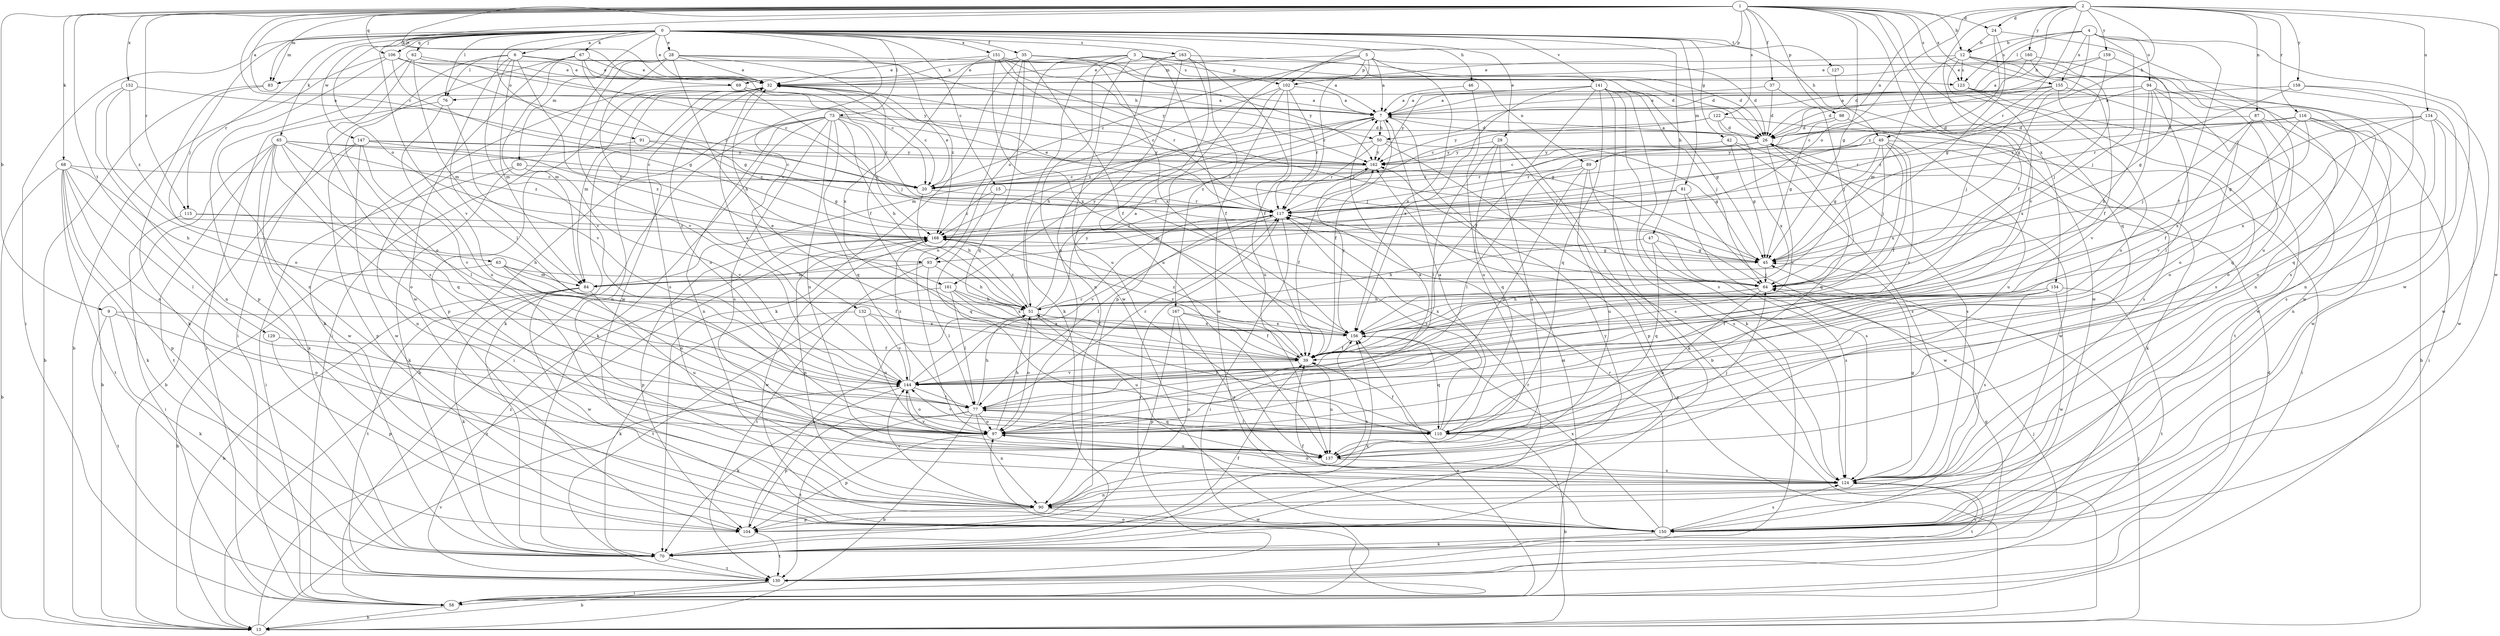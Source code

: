 strict digraph  {
0;
1;
2;
3;
4;
5;
6;
7;
9;
12;
13;
15;
20;
24;
26;
28;
29;
32;
35;
37;
39;
42;
45;
46;
47;
49;
50;
51;
58;
62;
63;
64;
65;
67;
68;
69;
70;
73;
76;
77;
80;
81;
83;
84;
87;
89;
90;
91;
93;
94;
97;
98;
102;
104;
106;
110;
115;
116;
117;
122;
123;
124;
127;
129;
130;
132;
134;
137;
141;
144;
147;
150;
151;
152;
154;
155;
156;
158;
159;
160;
161;
162;
163;
167;
168;
0 -> 6  [label=a];
0 -> 15  [label=c];
0 -> 28  [label=e];
0 -> 29  [label=e];
0 -> 32  [label=e];
0 -> 35  [label=f];
0 -> 42  [label=g];
0 -> 46  [label=h];
0 -> 47  [label=h];
0 -> 49  [label=h];
0 -> 58  [label=i];
0 -> 62  [label=j];
0 -> 63  [label=j];
0 -> 65  [label=k];
0 -> 67  [label=k];
0 -> 73  [label=l];
0 -> 76  [label=l];
0 -> 80  [label=m];
0 -> 81  [label=m];
0 -> 83  [label=m];
0 -> 91  [label=o];
0 -> 93  [label=o];
0 -> 106  [label=q];
0 -> 115  [label=r];
0 -> 127  [label=t];
0 -> 132  [label=u];
0 -> 141  [label=v];
0 -> 144  [label=v];
0 -> 147  [label=w];
0 -> 151  [label=x];
0 -> 163  [label=z];
0 -> 167  [label=z];
1 -> 7  [label=a];
1 -> 9  [label=b];
1 -> 12  [label=b];
1 -> 20  [label=c];
1 -> 24  [label=d];
1 -> 32  [label=e];
1 -> 37  [label=f];
1 -> 39  [label=f];
1 -> 45  [label=g];
1 -> 68  [label=k];
1 -> 69  [label=k];
1 -> 83  [label=m];
1 -> 98  [label=p];
1 -> 102  [label=p];
1 -> 106  [label=q];
1 -> 110  [label=q];
1 -> 115  [label=r];
1 -> 122  [label=s];
1 -> 123  [label=s];
1 -> 129  [label=t];
1 -> 152  [label=x];
1 -> 154  [label=x];
1 -> 155  [label=x];
2 -> 24  [label=d];
2 -> 49  [label=h];
2 -> 50  [label=h];
2 -> 87  [label=n];
2 -> 89  [label=n];
2 -> 93  [label=o];
2 -> 116  [label=r];
2 -> 117  [label=r];
2 -> 134  [label=u];
2 -> 144  [label=v];
2 -> 150  [label=w];
2 -> 158  [label=y];
2 -> 159  [label=y];
2 -> 160  [label=y];
3 -> 26  [label=d];
3 -> 39  [label=f];
3 -> 69  [label=k];
3 -> 70  [label=k];
3 -> 89  [label=n];
3 -> 90  [label=n];
3 -> 93  [label=o];
3 -> 102  [label=p];
3 -> 137  [label=u];
4 -> 12  [label=b];
4 -> 39  [label=f];
4 -> 45  [label=g];
4 -> 64  [label=j];
4 -> 76  [label=l];
4 -> 94  [label=o];
4 -> 123  [label=s];
4 -> 150  [label=w];
4 -> 155  [label=x];
5 -> 7  [label=a];
5 -> 20  [label=c];
5 -> 26  [label=d];
5 -> 83  [label=m];
5 -> 102  [label=p];
5 -> 104  [label=p];
5 -> 117  [label=r];
5 -> 156  [label=x];
6 -> 32  [label=e];
6 -> 50  [label=h];
6 -> 76  [label=l];
6 -> 77  [label=l];
6 -> 84  [label=m];
6 -> 97  [label=o];
6 -> 123  [label=s];
6 -> 144  [label=v];
6 -> 161  [label=y];
7 -> 26  [label=d];
7 -> 39  [label=f];
7 -> 50  [label=h];
7 -> 58  [label=i];
7 -> 84  [label=m];
7 -> 161  [label=y];
7 -> 168  [label=z];
9 -> 70  [label=k];
9 -> 97  [label=o];
9 -> 130  [label=t];
9 -> 156  [label=x];
12 -> 32  [label=e];
12 -> 39  [label=f];
12 -> 84  [label=m];
12 -> 90  [label=n];
12 -> 97  [label=o];
12 -> 123  [label=s];
12 -> 124  [label=s];
12 -> 150  [label=w];
13 -> 64  [label=j];
13 -> 144  [label=v];
13 -> 162  [label=y];
13 -> 168  [label=z];
15 -> 110  [label=q];
15 -> 117  [label=r];
15 -> 168  [label=z];
20 -> 32  [label=e];
20 -> 51  [label=h];
20 -> 117  [label=r];
24 -> 12  [label=b];
24 -> 45  [label=g];
24 -> 137  [label=u];
24 -> 168  [label=z];
26 -> 7  [label=a];
26 -> 20  [label=c];
26 -> 70  [label=k];
26 -> 110  [label=q];
26 -> 117  [label=r];
26 -> 124  [label=s];
26 -> 144  [label=v];
26 -> 162  [label=y];
28 -> 7  [label=a];
28 -> 32  [label=e];
28 -> 51  [label=h];
28 -> 58  [label=i];
28 -> 144  [label=v];
28 -> 150  [label=w];
28 -> 156  [label=x];
28 -> 168  [label=z];
29 -> 70  [label=k];
29 -> 77  [label=l];
29 -> 104  [label=p];
29 -> 110  [label=q];
29 -> 137  [label=u];
29 -> 162  [label=y];
32 -> 7  [label=a];
32 -> 20  [label=c];
32 -> 45  [label=g];
32 -> 70  [label=k];
32 -> 84  [label=m];
32 -> 90  [label=n];
32 -> 97  [label=o];
32 -> 104  [label=p];
32 -> 124  [label=s];
35 -> 32  [label=e];
35 -> 39  [label=f];
35 -> 70  [label=k];
35 -> 97  [label=o];
35 -> 110  [label=q];
35 -> 156  [label=x];
35 -> 162  [label=y];
37 -> 7  [label=a];
37 -> 26  [label=d];
37 -> 64  [label=j];
39 -> 32  [label=e];
39 -> 137  [label=u];
39 -> 144  [label=v];
39 -> 168  [label=z];
42 -> 45  [label=g];
42 -> 124  [label=s];
42 -> 150  [label=w];
42 -> 162  [label=y];
45 -> 64  [label=j];
46 -> 7  [label=a];
46 -> 137  [label=u];
47 -> 45  [label=g];
47 -> 51  [label=h];
47 -> 110  [label=q];
47 -> 124  [label=s];
49 -> 39  [label=f];
49 -> 45  [label=g];
49 -> 58  [label=i];
49 -> 64  [label=j];
49 -> 117  [label=r];
49 -> 144  [label=v];
49 -> 156  [label=x];
49 -> 162  [label=y];
50 -> 45  [label=g];
50 -> 117  [label=r];
50 -> 124  [label=s];
50 -> 162  [label=y];
50 -> 168  [label=z];
51 -> 7  [label=a];
51 -> 97  [label=o];
51 -> 137  [label=u];
51 -> 156  [label=x];
51 -> 162  [label=y];
51 -> 168  [label=z];
58 -> 13  [label=b];
58 -> 26  [label=d];
58 -> 97  [label=o];
58 -> 156  [label=x];
62 -> 20  [label=c];
62 -> 32  [label=e];
62 -> 84  [label=m];
62 -> 90  [label=n];
62 -> 124  [label=s];
63 -> 13  [label=b];
63 -> 39  [label=f];
63 -> 64  [label=j];
63 -> 84  [label=m];
63 -> 97  [label=o];
64 -> 51  [label=h];
64 -> 137  [label=u];
64 -> 156  [label=x];
65 -> 13  [label=b];
65 -> 20  [label=c];
65 -> 70  [label=k];
65 -> 77  [label=l];
65 -> 97  [label=o];
65 -> 110  [label=q];
65 -> 130  [label=t];
65 -> 150  [label=w];
65 -> 162  [label=y];
65 -> 168  [label=z];
67 -> 20  [label=c];
67 -> 32  [label=e];
67 -> 45  [label=g];
67 -> 58  [label=i];
67 -> 84  [label=m];
67 -> 150  [label=w];
68 -> 13  [label=b];
68 -> 20  [label=c];
68 -> 51  [label=h];
68 -> 70  [label=k];
68 -> 77  [label=l];
68 -> 97  [label=o];
68 -> 104  [label=p];
68 -> 130  [label=t];
69 -> 7  [label=a];
69 -> 64  [label=j];
69 -> 70  [label=k];
69 -> 117  [label=r];
70 -> 39  [label=f];
70 -> 117  [label=r];
70 -> 124  [label=s];
70 -> 130  [label=t];
70 -> 156  [label=x];
73 -> 13  [label=b];
73 -> 26  [label=d];
73 -> 51  [label=h];
73 -> 58  [label=i];
73 -> 64  [label=j];
73 -> 70  [label=k];
73 -> 90  [label=n];
73 -> 110  [label=q];
73 -> 124  [label=s];
73 -> 137  [label=u];
73 -> 168  [label=z];
76 -> 58  [label=i];
76 -> 137  [label=u];
76 -> 144  [label=v];
77 -> 13  [label=b];
77 -> 51  [label=h];
77 -> 90  [label=n];
77 -> 97  [label=o];
77 -> 104  [label=p];
77 -> 110  [label=q];
77 -> 117  [label=r];
77 -> 130  [label=t];
80 -> 20  [label=c];
80 -> 58  [label=i];
80 -> 70  [label=k];
80 -> 144  [label=v];
81 -> 84  [label=m];
81 -> 117  [label=r];
81 -> 124  [label=s];
81 -> 150  [label=w];
83 -> 13  [label=b];
83 -> 70  [label=k];
84 -> 13  [label=b];
84 -> 70  [label=k];
84 -> 130  [label=t];
84 -> 137  [label=u];
84 -> 150  [label=w];
87 -> 26  [label=d];
87 -> 39  [label=f];
87 -> 64  [label=j];
87 -> 90  [label=n];
87 -> 97  [label=o];
89 -> 20  [label=c];
89 -> 77  [label=l];
89 -> 97  [label=o];
89 -> 124  [label=s];
89 -> 137  [label=u];
90 -> 104  [label=p];
90 -> 144  [label=v];
90 -> 150  [label=w];
90 -> 156  [label=x];
90 -> 162  [label=y];
91 -> 45  [label=g];
91 -> 90  [label=n];
91 -> 162  [label=y];
93 -> 51  [label=h];
93 -> 77  [label=l];
93 -> 84  [label=m];
93 -> 130  [label=t];
94 -> 7  [label=a];
94 -> 51  [label=h];
94 -> 77  [label=l];
94 -> 97  [label=o];
94 -> 110  [label=q];
94 -> 144  [label=v];
94 -> 168  [label=z];
97 -> 7  [label=a];
97 -> 51  [label=h];
97 -> 104  [label=p];
97 -> 137  [label=u];
98 -> 26  [label=d];
98 -> 45  [label=g];
98 -> 124  [label=s];
102 -> 7  [label=a];
102 -> 20  [label=c];
102 -> 51  [label=h];
102 -> 117  [label=r];
102 -> 137  [label=u];
102 -> 150  [label=w];
104 -> 51  [label=h];
104 -> 130  [label=t];
106 -> 13  [label=b];
106 -> 32  [label=e];
106 -> 45  [label=g];
106 -> 104  [label=p];
106 -> 117  [label=r];
106 -> 162  [label=y];
110 -> 7  [label=a];
110 -> 13  [label=b];
110 -> 39  [label=f];
110 -> 51  [label=h];
110 -> 77  [label=l];
110 -> 117  [label=r];
110 -> 144  [label=v];
115 -> 51  [label=h];
115 -> 58  [label=i];
115 -> 168  [label=z];
116 -> 26  [label=d];
116 -> 58  [label=i];
116 -> 97  [label=o];
116 -> 117  [label=r];
116 -> 144  [label=v];
116 -> 150  [label=w];
116 -> 156  [label=x];
117 -> 32  [label=e];
117 -> 58  [label=i];
117 -> 64  [label=j];
117 -> 77  [label=l];
117 -> 144  [label=v];
117 -> 168  [label=z];
122 -> 20  [label=c];
122 -> 26  [label=d];
122 -> 137  [label=u];
122 -> 156  [label=x];
122 -> 162  [label=y];
123 -> 13  [label=b];
123 -> 130  [label=t];
123 -> 156  [label=x];
124 -> 45  [label=g];
124 -> 90  [label=n];
124 -> 97  [label=o];
124 -> 130  [label=t];
127 -> 150  [label=w];
129 -> 39  [label=f];
129 -> 104  [label=p];
130 -> 13  [label=b];
130 -> 45  [label=g];
130 -> 58  [label=i];
130 -> 64  [label=j];
130 -> 117  [label=r];
130 -> 168  [label=z];
132 -> 70  [label=k];
132 -> 97  [label=o];
132 -> 144  [label=v];
132 -> 156  [label=x];
134 -> 26  [label=d];
134 -> 45  [label=g];
134 -> 97  [label=o];
134 -> 124  [label=s];
134 -> 150  [label=w];
134 -> 156  [label=x];
137 -> 64  [label=j];
137 -> 124  [label=s];
137 -> 144  [label=v];
141 -> 7  [label=a];
141 -> 13  [label=b];
141 -> 39  [label=f];
141 -> 45  [label=g];
141 -> 64  [label=j];
141 -> 70  [label=k];
141 -> 110  [label=q];
141 -> 124  [label=s];
141 -> 156  [label=x];
141 -> 162  [label=y];
144 -> 32  [label=e];
144 -> 70  [label=k];
144 -> 77  [label=l];
144 -> 97  [label=o];
144 -> 117  [label=r];
144 -> 168  [label=z];
147 -> 13  [label=b];
147 -> 20  [label=c];
147 -> 104  [label=p];
147 -> 144  [label=v];
147 -> 150  [label=w];
147 -> 162  [label=y];
147 -> 168  [label=z];
150 -> 39  [label=f];
150 -> 70  [label=k];
150 -> 117  [label=r];
150 -> 124  [label=s];
150 -> 156  [label=x];
151 -> 26  [label=d];
151 -> 32  [label=e];
151 -> 39  [label=f];
151 -> 64  [label=j];
151 -> 117  [label=r];
151 -> 156  [label=x];
151 -> 162  [label=y];
152 -> 7  [label=a];
152 -> 90  [label=n];
152 -> 97  [label=o];
152 -> 168  [label=z];
154 -> 39  [label=f];
154 -> 51  [label=h];
154 -> 97  [label=o];
154 -> 124  [label=s];
154 -> 130  [label=t];
154 -> 150  [label=w];
155 -> 7  [label=a];
155 -> 20  [label=c];
155 -> 26  [label=d];
155 -> 64  [label=j];
155 -> 124  [label=s];
155 -> 150  [label=w];
156 -> 39  [label=f];
156 -> 110  [label=q];
156 -> 162  [label=y];
156 -> 168  [label=z];
158 -> 7  [label=a];
158 -> 110  [label=q];
158 -> 117  [label=r];
158 -> 150  [label=w];
159 -> 26  [label=d];
159 -> 32  [label=e];
159 -> 45  [label=g];
159 -> 168  [label=z];
160 -> 7  [label=a];
160 -> 32  [label=e];
160 -> 64  [label=j];
160 -> 90  [label=n];
161 -> 39  [label=f];
161 -> 51  [label=h];
161 -> 77  [label=l];
161 -> 130  [label=t];
161 -> 156  [label=x];
162 -> 20  [label=c];
162 -> 39  [label=f];
163 -> 26  [label=d];
163 -> 32  [label=e];
163 -> 39  [label=f];
163 -> 97  [label=o];
163 -> 137  [label=u];
163 -> 150  [label=w];
167 -> 39  [label=f];
167 -> 90  [label=n];
167 -> 104  [label=p];
167 -> 124  [label=s];
167 -> 156  [label=x];
168 -> 45  [label=g];
168 -> 90  [label=n];
168 -> 104  [label=p];
168 -> 150  [label=w];
}

